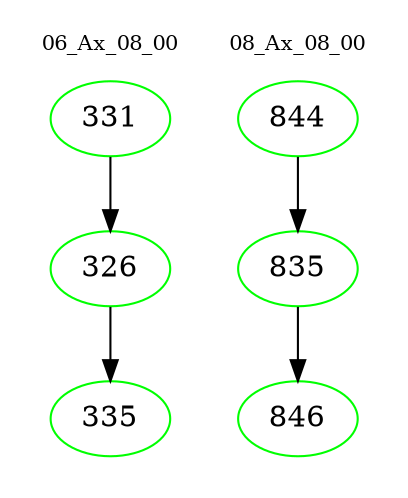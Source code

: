 digraph{
subgraph cluster_0 {
color = white
label = "06_Ax_08_00";
fontsize=10;
T0_331 [label="331", color="green"]
T0_331 -> T0_326 [color="black"]
T0_326 [label="326", color="green"]
T0_326 -> T0_335 [color="black"]
T0_335 [label="335", color="green"]
}
subgraph cluster_1 {
color = white
label = "08_Ax_08_00";
fontsize=10;
T1_844 [label="844", color="green"]
T1_844 -> T1_835 [color="black"]
T1_835 [label="835", color="green"]
T1_835 -> T1_846 [color="black"]
T1_846 [label="846", color="green"]
}
}
